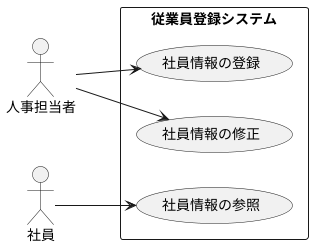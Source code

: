 @startuml ユースケース図
left to right direction
actor 人事担当者
actor 社員

rectangle 従業員登録システム{
usecase 社員情報の登録
usecase 社員情報の修正
usecase 社員情報の参照
}

人事担当者 --> 社員情報の登録
人事担当者 --> 社員情報の修正
社員 --> 社員情報の参照
@enduml